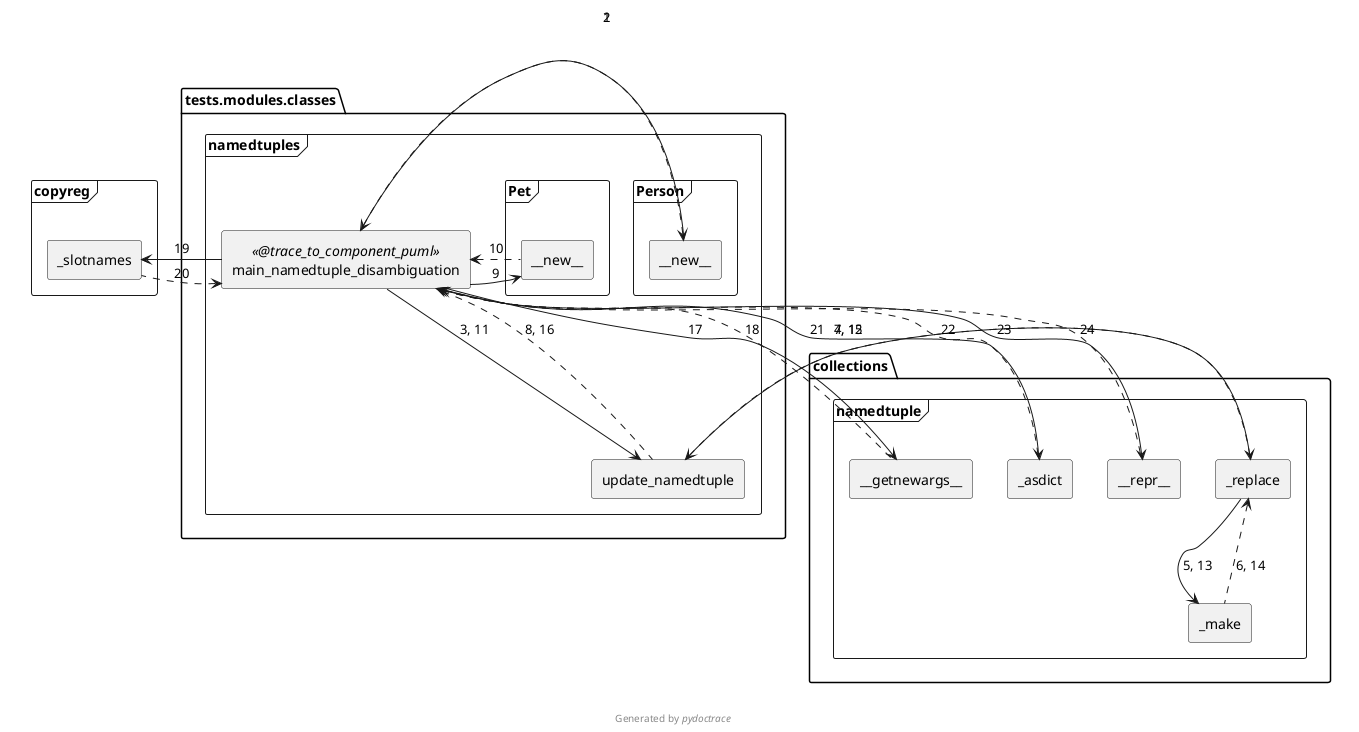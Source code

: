 @startuml tests.modules.classes.namedtuples.main_namedtuple_disambiguation-component
skinparam BoxPadding 10
skinparam componentStyle rectangle

rectangle None #line:transparent;text:transparent {
  package tests.modules.classes {
    frame namedtuples {
      [tests.modules.classes.namedtuples.main_namedtuple_disambiguation] as "main_namedtuple_disambiguation" << @trace_to_component_puml >>
      [tests.modules.classes.namedtuples.update_namedtuple] as "update_namedtuple"
      frame Person {
        [tests.modules.classes.namedtuples.Person.~__new~__] as "~__new~__"
      }
      frame Pet {
        [tests.modules.classes.namedtuples.Pet.~__new~__] as "~__new~__"
      }
    }
  }
  package collections {
    frame namedtuple {
      [collections.namedtuple._replace] as "_replace"
      [collections.namedtuple._make] as "_make"
      [collections.namedtuple.~__getnewargs~__] as "~__getnewargs~__"
      [collections.namedtuple._asdict] as "_asdict"
      [collections.namedtuple.~__repr~__] as "~__repr~__"
    }
  }
  frame copyreg {
    [copyreg._slotnames] as "_slotnames"
  }
}
[tests.modules.classes.namedtuples.main_namedtuple_disambiguation] -> [tests.modules.classes.namedtuples.Person.~__new~__] : 1
[tests.modules.classes.namedtuples.main_namedtuple_disambiguation] <. [tests.modules.classes.namedtuples.Person.~__new~__] : 2
[tests.modules.classes.namedtuples.main_namedtuple_disambiguation] --> [tests.modules.classes.namedtuples.update_namedtuple] : 3, 11
[tests.modules.classes.namedtuples.main_namedtuple_disambiguation] <.. [tests.modules.classes.namedtuples.update_namedtuple] : 8, 16
[tests.modules.classes.namedtuples.update_namedtuple] -> [collections.namedtuple._replace] : 4, 12
[tests.modules.classes.namedtuples.update_namedtuple] <. [collections.namedtuple._replace] : 7, 15
[collections.namedtuple._replace] --> [collections.namedtuple._make] : 5, 13
[collections.namedtuple._replace] <.. [collections.namedtuple._make] : 6, 14
[tests.modules.classes.namedtuples.main_namedtuple_disambiguation] -> [tests.modules.classes.namedtuples.Pet.~__new~__] : 9
[tests.modules.classes.namedtuples.main_namedtuple_disambiguation] <. [tests.modules.classes.namedtuples.Pet.~__new~__] : 10
[tests.modules.classes.namedtuples.main_namedtuple_disambiguation] -> [collections.namedtuple.~__getnewargs~__] : 17
[tests.modules.classes.namedtuples.main_namedtuple_disambiguation] <. [collections.namedtuple.~__getnewargs~__] : 18
[tests.modules.classes.namedtuples.main_namedtuple_disambiguation] -> [copyreg._slotnames] : 19
[tests.modules.classes.namedtuples.main_namedtuple_disambiguation] <. [copyreg._slotnames] : 20
[tests.modules.classes.namedtuples.main_namedtuple_disambiguation] -> [collections.namedtuple._asdict] : 21
[tests.modules.classes.namedtuples.main_namedtuple_disambiguation] <. [collections.namedtuple._asdict] : 22
[tests.modules.classes.namedtuples.main_namedtuple_disambiguation] -> [collections.namedtuple.~__repr~__] : 23
[tests.modules.classes.namedtuples.main_namedtuple_disambiguation] <. [collections.namedtuple.~__repr~__] : 24

footer Generated by //pydoctrace//
@enduml
